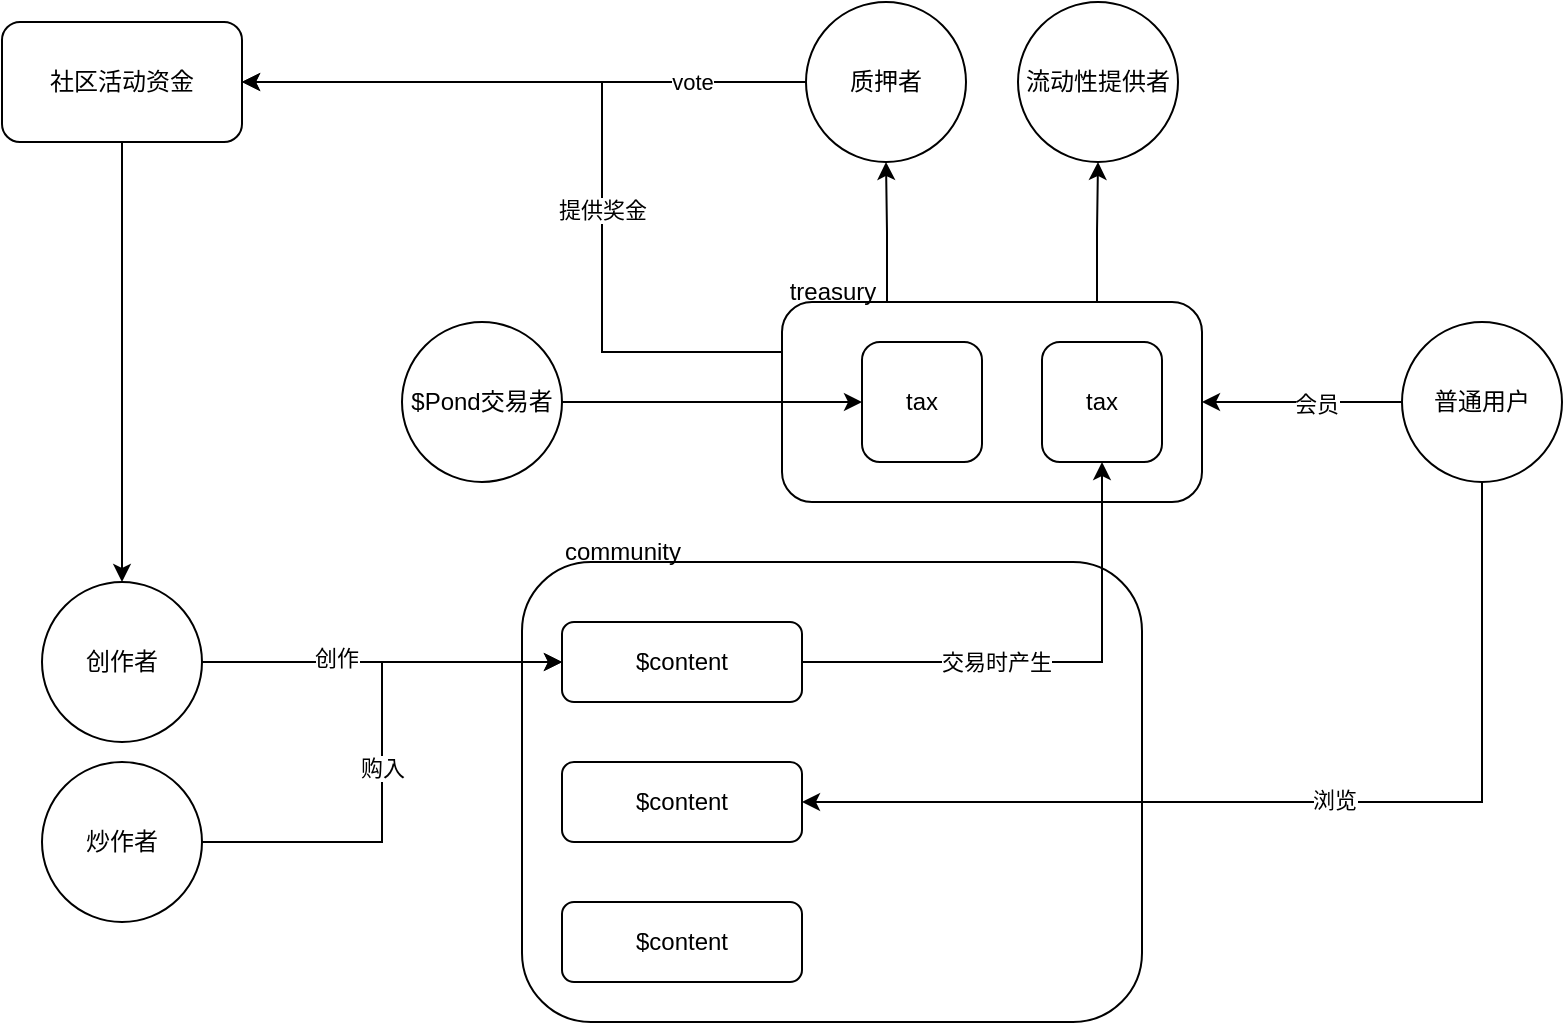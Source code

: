 <mxfile version="22.1.11" type="github">
  <diagram name="第 1 页" id="UHIKts2-khtmWtK8SqUS">
    <mxGraphModel dx="887" dy="1741" grid="1" gridSize="10" guides="1" tooltips="1" connect="1" arrows="1" fold="1" page="1" pageScale="1" pageWidth="827" pageHeight="1169" math="0" shadow="0">
      <root>
        <mxCell id="0" />
        <mxCell id="1" parent="0" />
        <mxCell id="KZv3xwF_z69FmvZlGefT-1" value="" style="rounded=1;whiteSpace=wrap;html=1;" vertex="1" parent="1">
          <mxGeometry x="370" y="240" width="310" height="230" as="geometry" />
        </mxCell>
        <mxCell id="KZv3xwF_z69FmvZlGefT-2" value="$content" style="rounded=1;whiteSpace=wrap;html=1;" vertex="1" parent="1">
          <mxGeometry x="390" y="270" width="120" height="40" as="geometry" />
        </mxCell>
        <mxCell id="KZv3xwF_z69FmvZlGefT-3" value="community" style="text;html=1;align=center;verticalAlign=middle;resizable=0;points=[];autosize=1;strokeColor=none;fillColor=none;" vertex="1" parent="1">
          <mxGeometry x="380" y="220" width="80" height="30" as="geometry" />
        </mxCell>
        <mxCell id="KZv3xwF_z69FmvZlGefT-29" style="edgeStyle=orthogonalEdgeStyle;rounded=0;orthogonalLoop=1;jettySize=auto;html=1;exitX=0.75;exitY=0;exitDx=0;exitDy=0;entryX=0.5;entryY=1;entryDx=0;entryDy=0;" edge="1" parent="1" source="KZv3xwF_z69FmvZlGefT-4" target="KZv3xwF_z69FmvZlGefT-28">
          <mxGeometry relative="1" as="geometry" />
        </mxCell>
        <mxCell id="KZv3xwF_z69FmvZlGefT-31" style="edgeStyle=orthogonalEdgeStyle;rounded=0;orthogonalLoop=1;jettySize=auto;html=1;exitX=0.25;exitY=0;exitDx=0;exitDy=0;entryX=0.5;entryY=1;entryDx=0;entryDy=0;" edge="1" parent="1" source="KZv3xwF_z69FmvZlGefT-4" target="KZv3xwF_z69FmvZlGefT-30">
          <mxGeometry relative="1" as="geometry" />
        </mxCell>
        <mxCell id="KZv3xwF_z69FmvZlGefT-35" style="edgeStyle=orthogonalEdgeStyle;rounded=0;orthogonalLoop=1;jettySize=auto;html=1;exitX=0;exitY=0.25;exitDx=0;exitDy=0;entryX=1;entryY=0.5;entryDx=0;entryDy=0;" edge="1" parent="1" source="KZv3xwF_z69FmvZlGefT-4" target="KZv3xwF_z69FmvZlGefT-32">
          <mxGeometry relative="1" as="geometry">
            <Array as="points">
              <mxPoint x="410" y="135" />
              <mxPoint x="410" />
            </Array>
          </mxGeometry>
        </mxCell>
        <mxCell id="KZv3xwF_z69FmvZlGefT-36" value="提供奖金" style="edgeLabel;html=1;align=center;verticalAlign=middle;resizable=0;points=[];" vertex="1" connectable="0" parent="KZv3xwF_z69FmvZlGefT-35">
          <mxGeometry x="-0.202" relative="1" as="geometry">
            <mxPoint as="offset" />
          </mxGeometry>
        </mxCell>
        <mxCell id="KZv3xwF_z69FmvZlGefT-4" value="" style="rounded=1;whiteSpace=wrap;html=1;" vertex="1" parent="1">
          <mxGeometry x="500" y="110" width="210" height="100" as="geometry" />
        </mxCell>
        <mxCell id="KZv3xwF_z69FmvZlGefT-5" value="treasury" style="text;html=1;align=center;verticalAlign=middle;resizable=0;points=[];autosize=1;strokeColor=none;fillColor=none;" vertex="1" parent="1">
          <mxGeometry x="490" y="90" width="70" height="30" as="geometry" />
        </mxCell>
        <mxCell id="KZv3xwF_z69FmvZlGefT-6" value="tax" style="rounded=1;whiteSpace=wrap;html=1;" vertex="1" parent="1">
          <mxGeometry x="630" y="130" width="60" height="60" as="geometry" />
        </mxCell>
        <mxCell id="KZv3xwF_z69FmvZlGefT-8" value="$content" style="rounded=1;whiteSpace=wrap;html=1;" vertex="1" parent="1">
          <mxGeometry x="390" y="340" width="120" height="40" as="geometry" />
        </mxCell>
        <mxCell id="KZv3xwF_z69FmvZlGefT-10" value="$content" style="rounded=1;whiteSpace=wrap;html=1;" vertex="1" parent="1">
          <mxGeometry x="390" y="410" width="120" height="40" as="geometry" />
        </mxCell>
        <mxCell id="KZv3xwF_z69FmvZlGefT-12" style="edgeStyle=orthogonalEdgeStyle;rounded=0;orthogonalLoop=1;jettySize=auto;html=1;exitX=1;exitY=0.5;exitDx=0;exitDy=0;entryX=0;entryY=0.5;entryDx=0;entryDy=0;" edge="1" parent="1" source="KZv3xwF_z69FmvZlGefT-11" target="KZv3xwF_z69FmvZlGefT-2">
          <mxGeometry relative="1" as="geometry" />
        </mxCell>
        <mxCell id="KZv3xwF_z69FmvZlGefT-16" value="创作" style="edgeLabel;html=1;align=center;verticalAlign=middle;resizable=0;points=[];" vertex="1" connectable="0" parent="KZv3xwF_z69FmvZlGefT-12">
          <mxGeometry x="-0.256" y="2" relative="1" as="geometry">
            <mxPoint as="offset" />
          </mxGeometry>
        </mxCell>
        <mxCell id="KZv3xwF_z69FmvZlGefT-11" value="创作者" style="ellipse;whiteSpace=wrap;html=1;aspect=fixed;" vertex="1" parent="1">
          <mxGeometry x="130" y="250" width="80" height="80" as="geometry" />
        </mxCell>
        <mxCell id="KZv3xwF_z69FmvZlGefT-14" style="edgeStyle=orthogonalEdgeStyle;rounded=0;orthogonalLoop=1;jettySize=auto;html=1;exitX=1;exitY=0.5;exitDx=0;exitDy=0;entryX=0;entryY=0.5;entryDx=0;entryDy=0;" edge="1" parent="1" source="KZv3xwF_z69FmvZlGefT-13" target="KZv3xwF_z69FmvZlGefT-2">
          <mxGeometry relative="1" as="geometry" />
        </mxCell>
        <mxCell id="KZv3xwF_z69FmvZlGefT-15" value="购入" style="edgeLabel;html=1;align=center;verticalAlign=middle;resizable=0;points=[];" vertex="1" connectable="0" parent="KZv3xwF_z69FmvZlGefT-14">
          <mxGeometry x="-0.057" relative="1" as="geometry">
            <mxPoint as="offset" />
          </mxGeometry>
        </mxCell>
        <mxCell id="KZv3xwF_z69FmvZlGefT-13" value="炒作者" style="ellipse;whiteSpace=wrap;html=1;aspect=fixed;" vertex="1" parent="1">
          <mxGeometry x="130" y="340" width="80" height="80" as="geometry" />
        </mxCell>
        <mxCell id="KZv3xwF_z69FmvZlGefT-17" style="edgeStyle=orthogonalEdgeStyle;rounded=0;orthogonalLoop=1;jettySize=auto;html=1;exitX=1;exitY=0.5;exitDx=0;exitDy=0;entryX=0.5;entryY=1;entryDx=0;entryDy=0;" edge="1" parent="1" source="KZv3xwF_z69FmvZlGefT-2" target="KZv3xwF_z69FmvZlGefT-6">
          <mxGeometry relative="1" as="geometry" />
        </mxCell>
        <mxCell id="KZv3xwF_z69FmvZlGefT-18" value="交易时产生" style="edgeLabel;html=1;align=center;verticalAlign=middle;resizable=0;points=[];" vertex="1" connectable="0" parent="KZv3xwF_z69FmvZlGefT-17">
          <mxGeometry x="-0.226" relative="1" as="geometry">
            <mxPoint as="offset" />
          </mxGeometry>
        </mxCell>
        <mxCell id="KZv3xwF_z69FmvZlGefT-20" style="edgeStyle=orthogonalEdgeStyle;rounded=0;orthogonalLoop=1;jettySize=auto;html=1;exitX=0;exitY=0.5;exitDx=0;exitDy=0;entryX=1;entryY=0.5;entryDx=0;entryDy=0;" edge="1" parent="1" source="KZv3xwF_z69FmvZlGefT-19" target="KZv3xwF_z69FmvZlGefT-4">
          <mxGeometry relative="1" as="geometry" />
        </mxCell>
        <mxCell id="KZv3xwF_z69FmvZlGefT-21" value="会员" style="edgeLabel;html=1;align=center;verticalAlign=middle;resizable=0;points=[];" vertex="1" connectable="0" parent="KZv3xwF_z69FmvZlGefT-20">
          <mxGeometry x="-0.127" y="1" relative="1" as="geometry">
            <mxPoint as="offset" />
          </mxGeometry>
        </mxCell>
        <mxCell id="KZv3xwF_z69FmvZlGefT-22" style="edgeStyle=orthogonalEdgeStyle;rounded=0;orthogonalLoop=1;jettySize=auto;html=1;exitX=0.5;exitY=1;exitDx=0;exitDy=0;entryX=1;entryY=0.5;entryDx=0;entryDy=0;" edge="1" parent="1" source="KZv3xwF_z69FmvZlGefT-19" target="KZv3xwF_z69FmvZlGefT-8">
          <mxGeometry relative="1" as="geometry" />
        </mxCell>
        <mxCell id="KZv3xwF_z69FmvZlGefT-24" value="浏览" style="edgeLabel;html=1;align=center;verticalAlign=middle;resizable=0;points=[];" vertex="1" connectable="0" parent="KZv3xwF_z69FmvZlGefT-22">
          <mxGeometry x="-0.065" y="-1" relative="1" as="geometry">
            <mxPoint as="offset" />
          </mxGeometry>
        </mxCell>
        <mxCell id="KZv3xwF_z69FmvZlGefT-19" value="普通用户" style="ellipse;whiteSpace=wrap;html=1;aspect=fixed;" vertex="1" parent="1">
          <mxGeometry x="810" y="120" width="80" height="80" as="geometry" />
        </mxCell>
        <mxCell id="KZv3xwF_z69FmvZlGefT-27" style="edgeStyle=orthogonalEdgeStyle;rounded=0;orthogonalLoop=1;jettySize=auto;html=1;exitX=1;exitY=0.5;exitDx=0;exitDy=0;entryX=0;entryY=0.5;entryDx=0;entryDy=0;" edge="1" parent="1" source="KZv3xwF_z69FmvZlGefT-25" target="KZv3xwF_z69FmvZlGefT-26">
          <mxGeometry relative="1" as="geometry" />
        </mxCell>
        <mxCell id="KZv3xwF_z69FmvZlGefT-25" value="$Pond交易者" style="ellipse;whiteSpace=wrap;html=1;aspect=fixed;" vertex="1" parent="1">
          <mxGeometry x="310" y="120" width="80" height="80" as="geometry" />
        </mxCell>
        <mxCell id="KZv3xwF_z69FmvZlGefT-26" value="tax" style="rounded=1;whiteSpace=wrap;html=1;" vertex="1" parent="1">
          <mxGeometry x="540" y="130" width="60" height="60" as="geometry" />
        </mxCell>
        <mxCell id="KZv3xwF_z69FmvZlGefT-28" value="流动性提供者" style="ellipse;whiteSpace=wrap;html=1;aspect=fixed;" vertex="1" parent="1">
          <mxGeometry x="618" y="-40" width="80" height="80" as="geometry" />
        </mxCell>
        <mxCell id="KZv3xwF_z69FmvZlGefT-33" style="edgeStyle=orthogonalEdgeStyle;rounded=0;orthogonalLoop=1;jettySize=auto;html=1;exitX=0;exitY=0.5;exitDx=0;exitDy=0;entryX=1;entryY=0.5;entryDx=0;entryDy=0;" edge="1" parent="1" source="KZv3xwF_z69FmvZlGefT-30" target="KZv3xwF_z69FmvZlGefT-32">
          <mxGeometry relative="1" as="geometry" />
        </mxCell>
        <mxCell id="KZv3xwF_z69FmvZlGefT-34" value="vote" style="edgeLabel;html=1;align=center;verticalAlign=middle;resizable=0;points=[];" vertex="1" connectable="0" parent="KZv3xwF_z69FmvZlGefT-33">
          <mxGeometry x="-0.042" y="-2" relative="1" as="geometry">
            <mxPoint x="78" y="2" as="offset" />
          </mxGeometry>
        </mxCell>
        <mxCell id="KZv3xwF_z69FmvZlGefT-30" value="质押者" style="ellipse;whiteSpace=wrap;html=1;aspect=fixed;" vertex="1" parent="1">
          <mxGeometry x="512" y="-40" width="80" height="80" as="geometry" />
        </mxCell>
        <mxCell id="KZv3xwF_z69FmvZlGefT-37" style="edgeStyle=orthogonalEdgeStyle;rounded=0;orthogonalLoop=1;jettySize=auto;html=1;exitX=0.5;exitY=1;exitDx=0;exitDy=0;entryX=0.5;entryY=0;entryDx=0;entryDy=0;" edge="1" parent="1" source="KZv3xwF_z69FmvZlGefT-32" target="KZv3xwF_z69FmvZlGefT-11">
          <mxGeometry relative="1" as="geometry" />
        </mxCell>
        <mxCell id="KZv3xwF_z69FmvZlGefT-32" value="社区活动资金" style="rounded=1;whiteSpace=wrap;html=1;" vertex="1" parent="1">
          <mxGeometry x="110" y="-30" width="120" height="60" as="geometry" />
        </mxCell>
      </root>
    </mxGraphModel>
  </diagram>
</mxfile>
